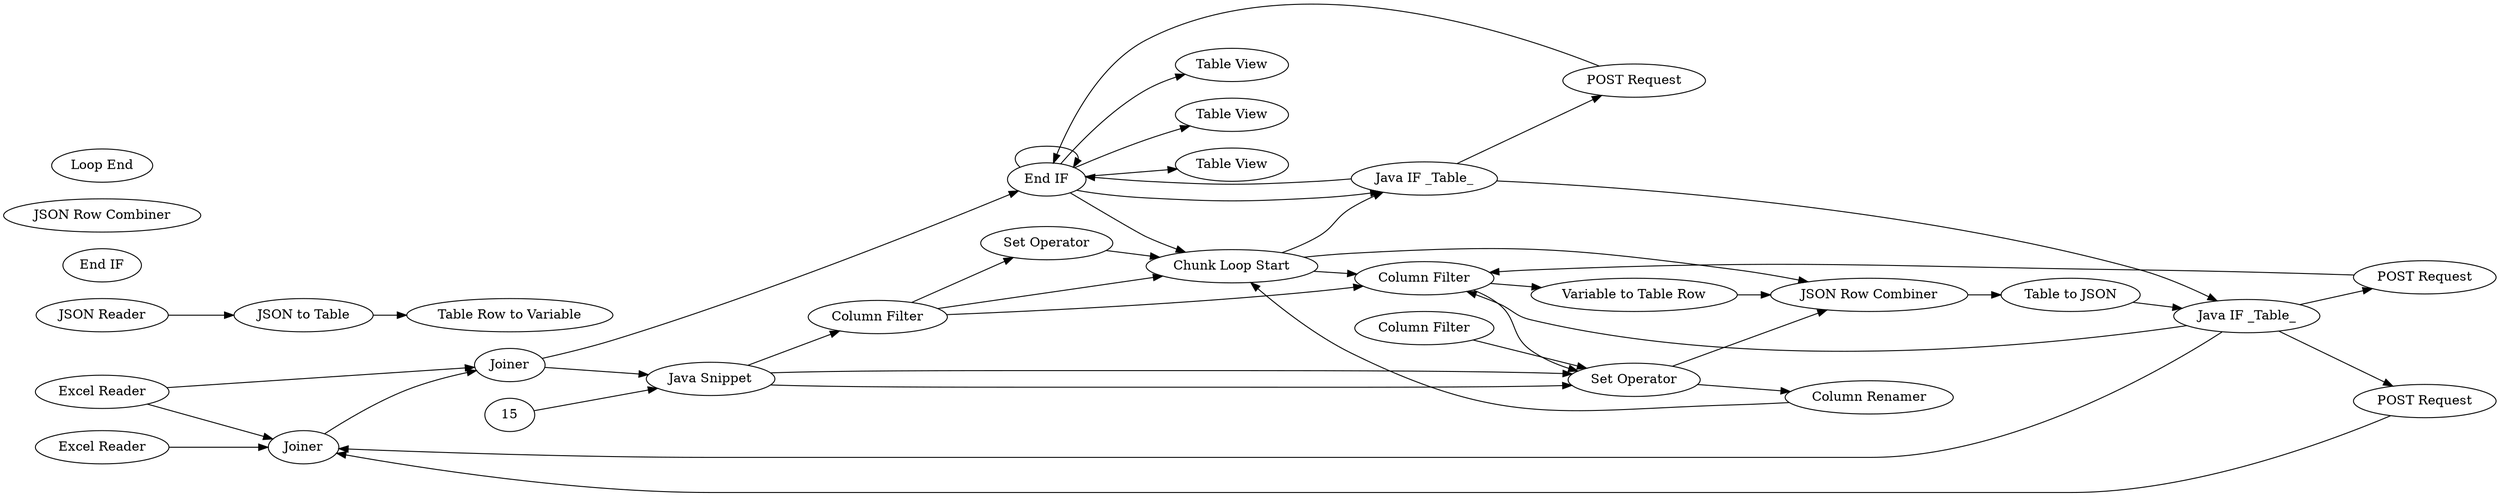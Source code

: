digraph {
	1 [label="Excel Reader"]
	12 [label="JSON Reader"]
	13 [label="JSON to Table"]
	14 [label="Table Row to Variable"]
	3 [label="Excel Reader"]
	5 [label=Joiner]
	16 [label=Joiner]
	10 [label="Chunk Loop Start"]
	18 [label="Column Filter"]
	19 [label="Column Filter"]
	25 [label="Set Operator"]
	26 [label="Table to JSON"]
	27 [label="Column Renamer"]
	28 [label="Cross Joiner"]
	30 [label="Variable to Table Row"]
	31 [label="POST Request"]
	32 [label="Java IF _Table_"]
	33 [label="End IF"]
	36 [label="Loop End"]
	2 [label="Java Snippet"]
	17 [label="Column Filter"]
	25 [label="Set Operator"]
	28 [label="JSON Row Combiner"]
	8 [label="POST Request"]
	10 [label="Chunk Loop Start"]
	32 [label="Java IF _Table_"]
	35 [label="JSON Row Combiner"]
	36 [label="Loop End"]
	38 [label="End IF"]
	43 [label="Table View"]
	45 [label="Table View"]
	10 [label="Chunk Loop Start"]
	34 [label="POST Request"]
	35 [label="Java IF _Table_"]
	36 [label="End IF"]
	37 [label="Set Operator"]
	38 [label="JSON Row Combiner"]
	41 [label="Loop End"]
	47 [label="Table View"]
	12 -> 13
	13 -> 14
	3 -> 16
	3 -> 5
	5 -> 16
	10 -> 28
	18 -> 25
	18 -> 30
	19 -> 25
	25 -> 27
	26 -> 32
	27 -> 10
	28 -> 26
	30 -> 28
	31 -> 5
	32 -> 5
	32 -> 31
	16 -> 36
	2 -> 17
	2 -> 25
	2 -> 25
	25 -> 28
	8 -> 18
	10 -> 35
	32 -> 18
	32 -> 8
	35 -> 32
	36 -> 36
	10 -> 18
	34 -> 36
	35 -> 34
	35 -> 36
	36 -> 10
	37 -> 10
	36 -> 35
	1 -> 5
	15 -> 2
	16 -> 2
	36 -> 43
	17 -> 18
	17 -> 37
	17 -> 10
	36 -> 45
	36 -> 47
	rankdir=LR
}
